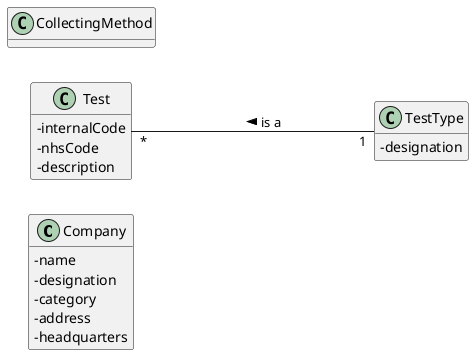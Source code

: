 @startuml
hide methods
left to right direction
skinparam classAttributeIconSize 0

class Company{
-name
-designation
-category
-address
-headquarters
}

class TestType{
-designation
}

class CollectingMethod {
}

class Test{
-internalCode
-nhsCode
-description
}

Test "*"----"1" TestType : < is a


@enduml